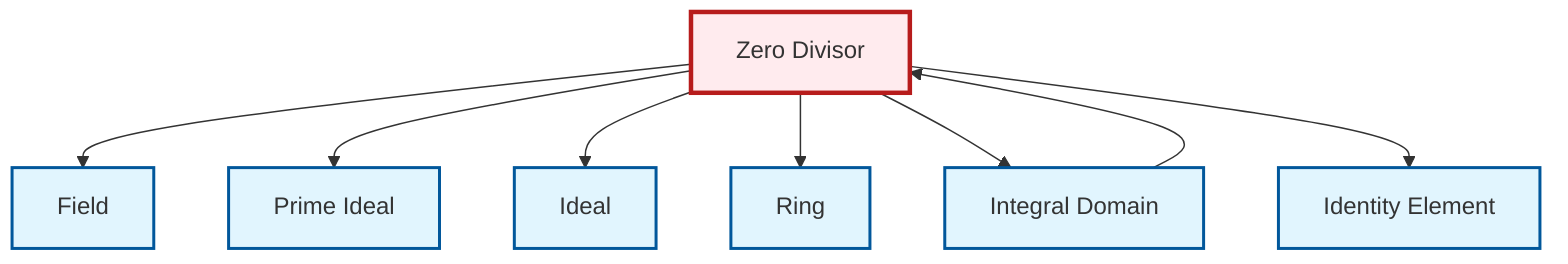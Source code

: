 graph TD
    classDef definition fill:#e1f5fe,stroke:#01579b,stroke-width:2px
    classDef theorem fill:#f3e5f5,stroke:#4a148c,stroke-width:2px
    classDef axiom fill:#fff3e0,stroke:#e65100,stroke-width:2px
    classDef example fill:#e8f5e9,stroke:#1b5e20,stroke-width:2px
    classDef current fill:#ffebee,stroke:#b71c1c,stroke-width:3px
    def-zero-divisor["Zero Divisor"]:::definition
    def-identity-element["Identity Element"]:::definition
    def-prime-ideal["Prime Ideal"]:::definition
    def-ring["Ring"]:::definition
    def-field["Field"]:::definition
    def-ideal["Ideal"]:::definition
    def-integral-domain["Integral Domain"]:::definition
    def-zero-divisor --> def-field
    def-zero-divisor --> def-prime-ideal
    def-zero-divisor --> def-ideal
    def-zero-divisor --> def-ring
    def-integral-domain --> def-zero-divisor
    def-zero-divisor --> def-integral-domain
    def-zero-divisor --> def-identity-element
    class def-zero-divisor current
